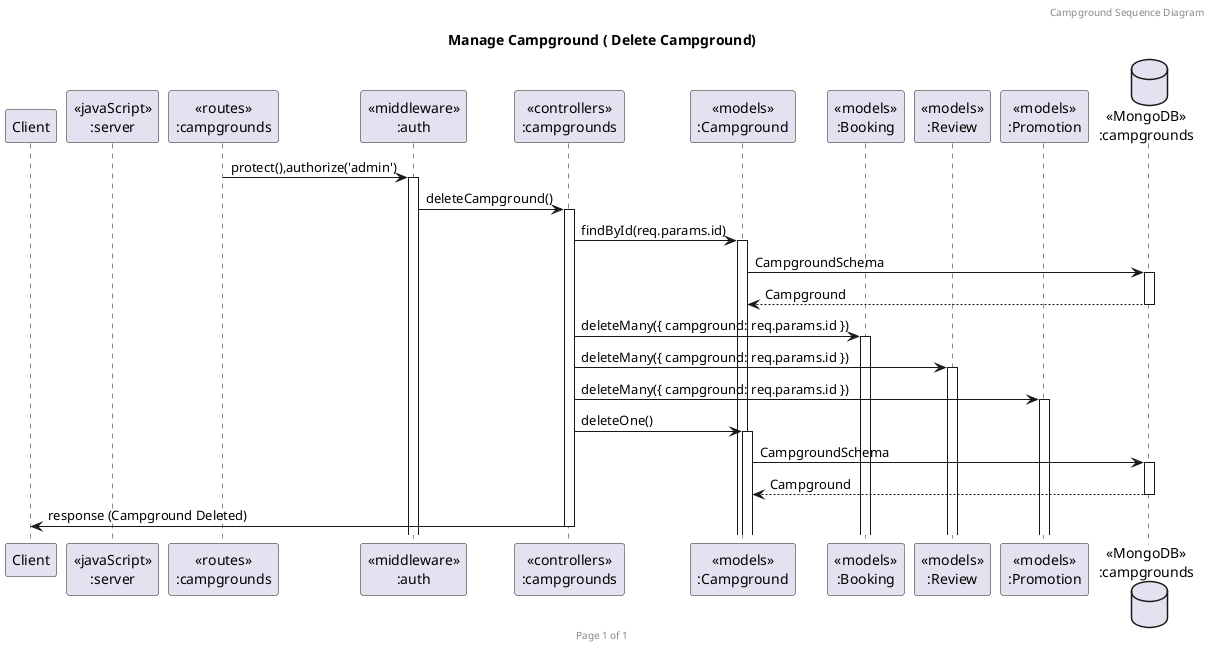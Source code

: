 @startuml manage-campground

header Campground Sequence Diagram
footer Page %page% of %lastpage%
title "Manage Campground ( Delete Campground)"

participant "Client" as client
participant "<<javaScript>>\n:server" as server
participant "<<routes>>\n:campgrounds" as routerCampgrounds
participant "<<middleware>>\n:auth" as middlewareAuth
participant "<<controllers>>\n:campgrounds" as controllersCampgrounds
participant "<<models>>\n:Campground" as modelCampground
participant "<<models>>\n:Booking" as modelBooking
participant "<<models>>\n:Review" as modelReview
participant "<<models>>\n:Promotion" as modelPromotion
database "<<MongoDB>>\n:campgrounds" as CampgroundsDatabase



routerCampgrounds -> middlewareAuth ++: protect(),authorize('admin')
middlewareAuth -> controllersCampgrounds ++: deleteCampground()
controllersCampgrounds -> modelCampground ++: findById(req.params.id)
modelCampground -> CampgroundsDatabase ++: CampgroundSchema
CampgroundsDatabase --> modelCampground --: Campground
controllersCampgrounds -> modelBooking ++: deleteMany({ campground: req.params.id })
controllersCampgrounds -> modelReview ++: deleteMany({ campground: req.params.id })
controllersCampgrounds -> modelPromotion ++: deleteMany({ campground: req.params.id })
controllersCampgrounds -> modelCampground ++: deleteOne()
modelCampground -> CampgroundsDatabase ++: CampgroundSchema
CampgroundsDatabase --> modelCampground --: Campground
controllersCampgrounds->client --: response (Campground Deleted)

@enduml
